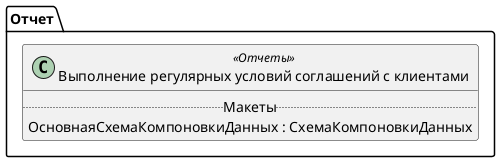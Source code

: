 ﻿@startuml ВыполнениеУсловийСоглашенийСКлиентами
'!include templates.wsd
'..\include templates.wsd
class Отчет.ВыполнениеУсловийСоглашенийСКлиентами as "Выполнение регулярных условий соглашений с клиентами" <<Отчеты>>
{
..Макеты..
ОсновнаяСхемаКомпоновкиДанных : СхемаКомпоновкиДанных
}
@enduml
